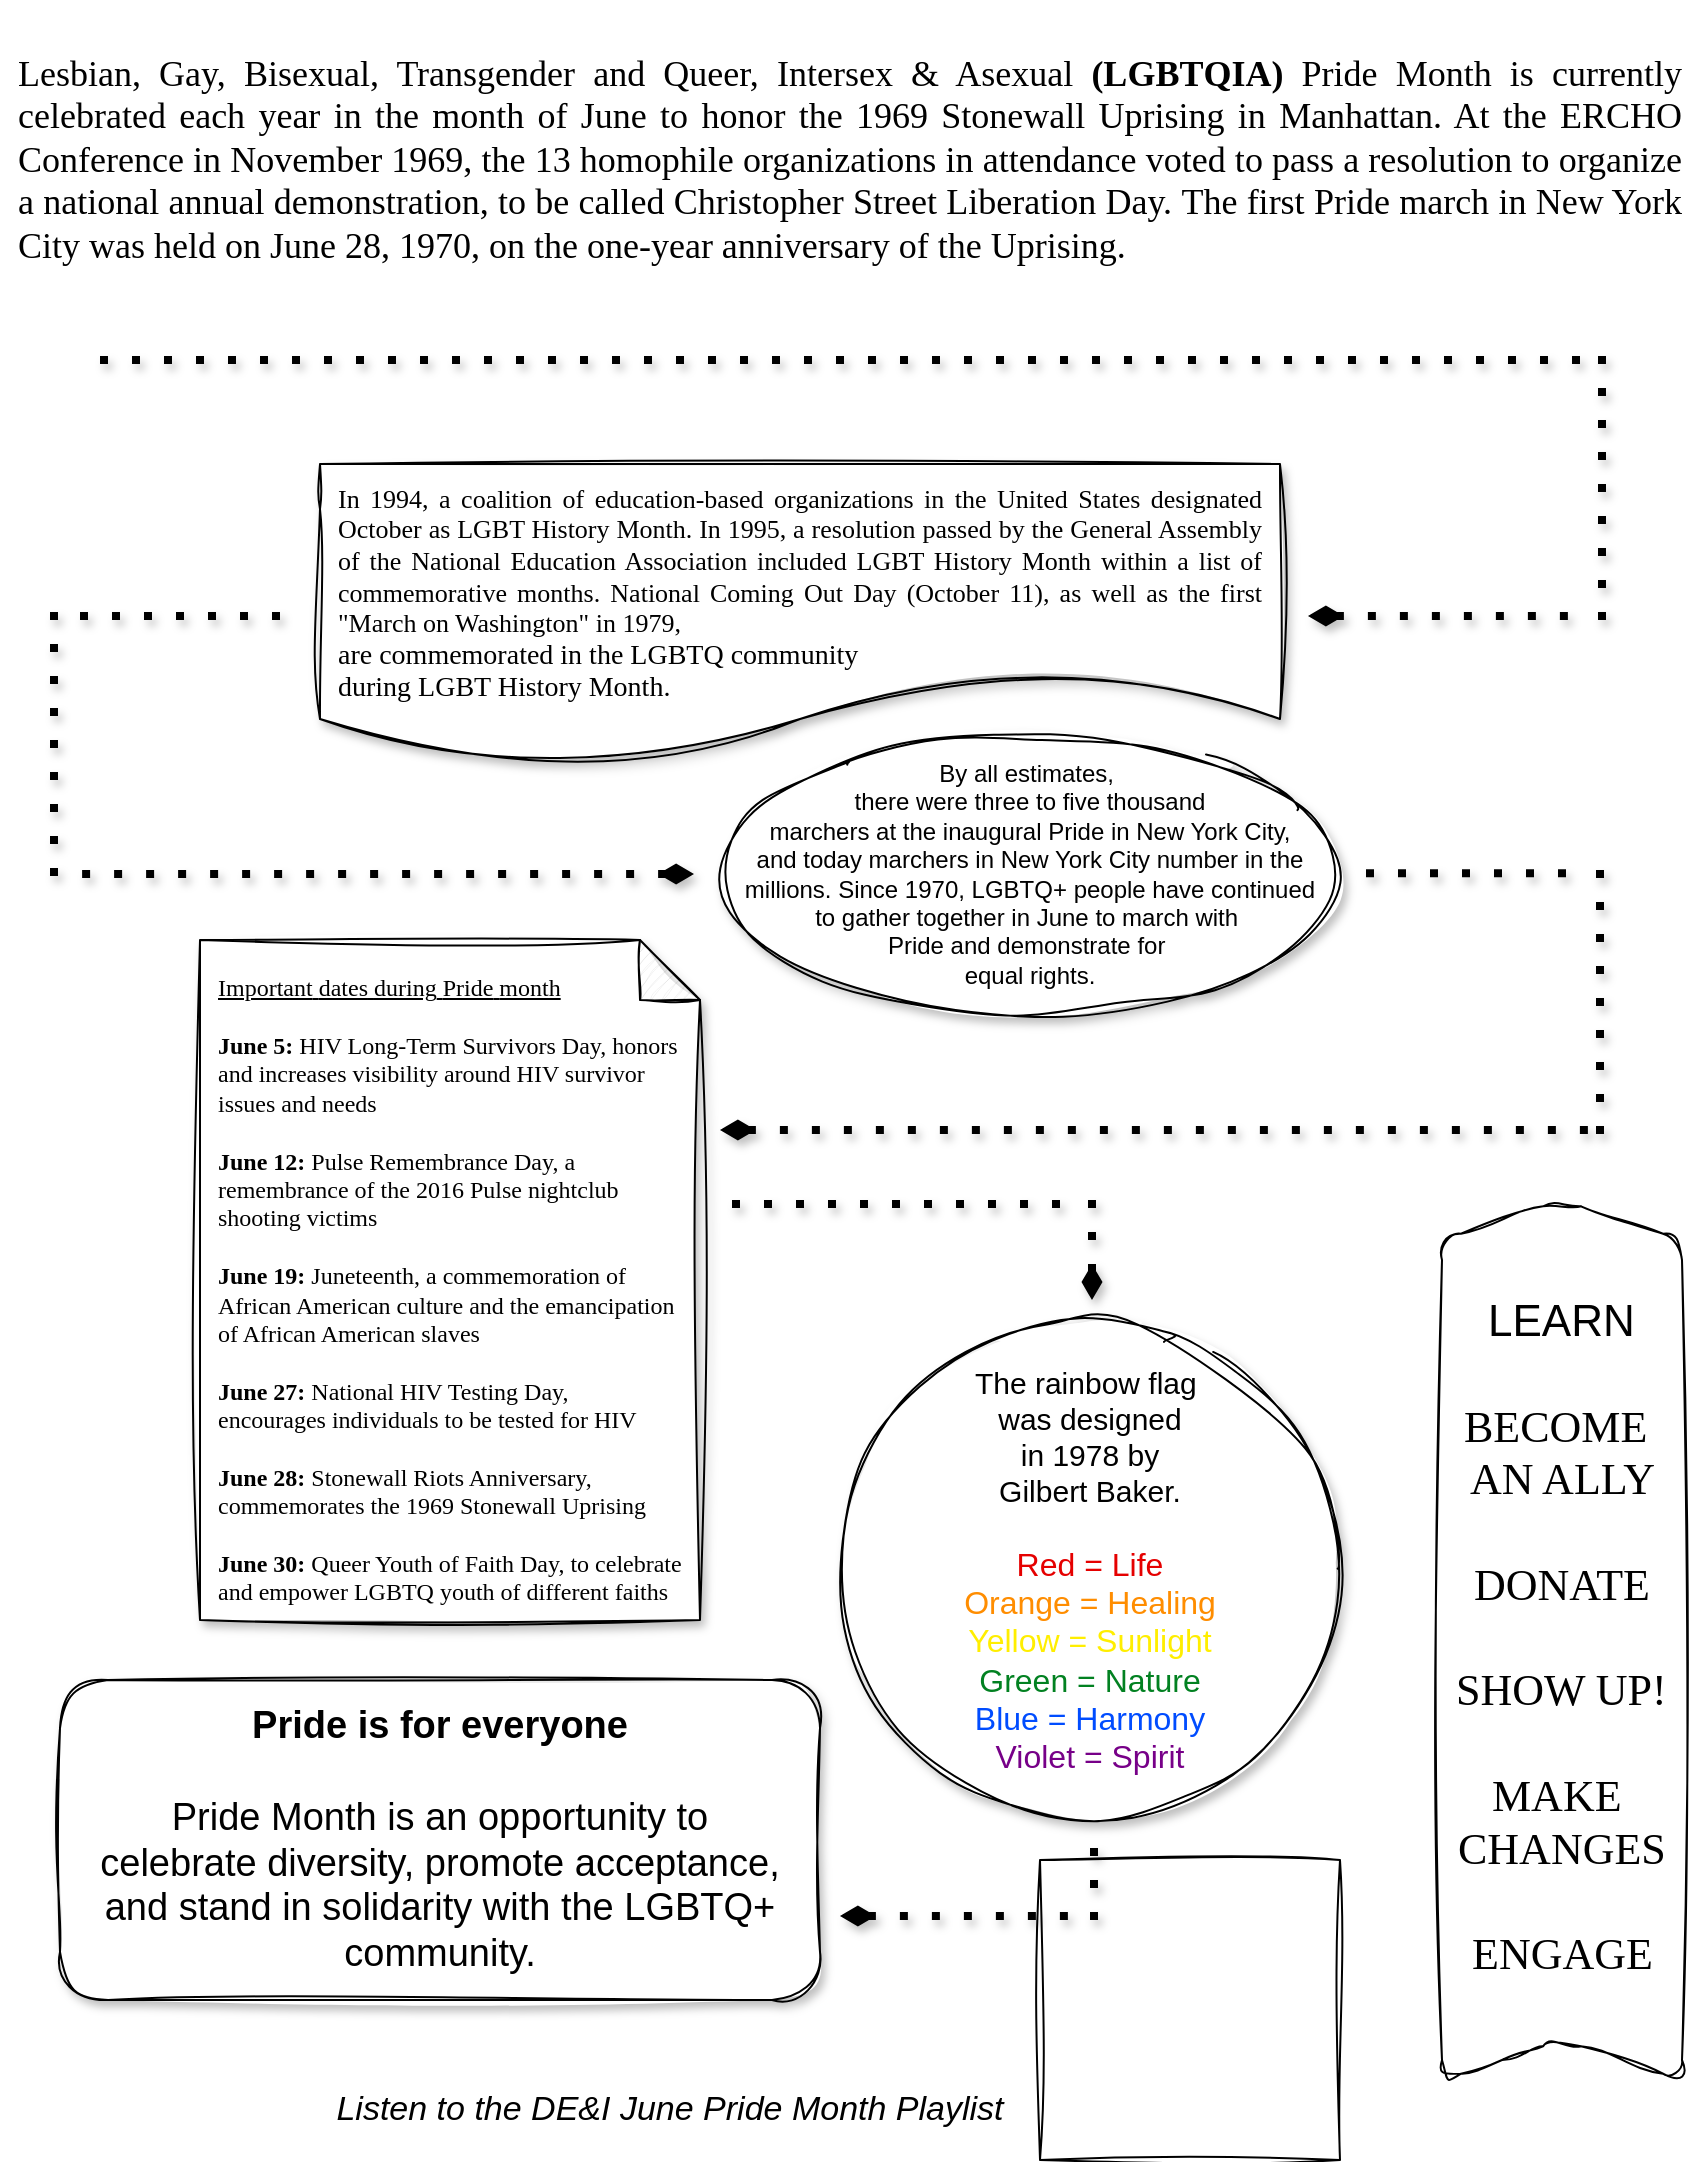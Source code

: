 <mxfile version="24.6.2" type="github">
  <diagram name="Page-1" id="uHh3shtCHyWxDmY_Cp5f">
    <mxGraphModel dx="3191" dy="1209" grid="1" gridSize="10" guides="1" tooltips="1" connect="1" arrows="1" fold="1" page="1" pageScale="1" pageWidth="850" pageHeight="1100" math="0" shadow="0">
      <root>
        <mxCell id="0" />
        <mxCell id="1" parent="0" />
        <mxCell id="DjwjksHMTlBEf1zUzT7C-1" value="&lt;div style=&quot;text-align: justify;&quot;&gt;&lt;span style=&quot;font-size: 18px; font-family: Verdana; caret-color: rgb(255, 0, 0); text-align: start;&quot;&gt;Lesbian, Gay, Bisexual, Transgender and Queer, Intersex &amp;amp; Asexual&lt;span style=&quot;&quot; class=&quot;Apple-converted-space&quot;&gt;&amp;nbsp;&lt;/span&gt;&lt;/span&gt;&lt;b style=&quot;font-size: 18px; font-family: Verdana; caret-color: rgb(255, 0, 0); text-align: start;&quot;&gt;(LGBTQIA)&lt;/b&gt;&lt;span style=&quot;font-size: 18px; font-family: Verdana; caret-color: rgb(255, 0, 0); text-align: start;&quot;&gt;&lt;span class=&quot;Apple-converted-space&quot;&gt;&amp;nbsp;&lt;/span&gt;Pride Month is currently celebrated each year in the month of June to honor the&lt;span class=&quot;Apple-converted-space&quot;&gt;&amp;nbsp;&lt;/span&gt;&lt;/span&gt;&lt;font face=&quot;Verdana&quot;&gt;&lt;span style=&quot;font-size: 18px; text-align: start;&quot;&gt;1969 Stonewall Uprising in Manhattan&lt;/span&gt;&lt;/font&gt;&lt;span style=&quot;font-size: 18px; font-family: Verdana; caret-color: rgb(255, 0, 0); text-align: start;&quot;&gt;. At the ERCHO Conference in November 1969, the 13 homophile organizations in attendance voted to pass a resolution to organize a national annual demonstration, to be called Christopher Street Liberation Day.&amp;nbsp;The first Pride march in New York City was held on June 28, 1970, on the one-year anniversary of the Uprising.&lt;/span&gt;&lt;/div&gt;" style="text;html=1;align=center;verticalAlign=middle;whiteSpace=wrap;rounded=0;spacing=10;" vertex="1" parent="1">
          <mxGeometry width="850" height="160" as="geometry" />
        </mxCell>
        <mxCell id="DjwjksHMTlBEf1zUzT7C-2" value="" style="endArrow=none;dashed=1;html=1;dashPattern=1 3;strokeWidth=4;rounded=0;shadow=1;" edge="1" parent="1">
          <mxGeometry width="50" height="50" relative="1" as="geometry">
            <mxPoint x="50" y="180" as="sourcePoint" />
            <mxPoint x="800" y="180" as="targetPoint" />
          </mxGeometry>
        </mxCell>
        <mxCell id="DjwjksHMTlBEf1zUzT7C-3" value="" style="endArrow=none;dashed=1;html=1;dashPattern=1 3;strokeWidth=4;rounded=0;shadow=1;" edge="1" parent="1">
          <mxGeometry width="50" height="50" relative="1" as="geometry">
            <mxPoint x="801" y="310" as="sourcePoint" />
            <mxPoint x="801" y="170" as="targetPoint" />
          </mxGeometry>
        </mxCell>
        <mxCell id="DjwjksHMTlBEf1zUzT7C-4" value="" style="endArrow=none;dashed=1;html=1;dashPattern=1 3;strokeWidth=4;rounded=0;shadow=1;startArrow=diamondThin;startFill=1;" edge="1" parent="1">
          <mxGeometry width="50" height="50" relative="1" as="geometry">
            <mxPoint x="654" y="308" as="sourcePoint" />
            <mxPoint x="794" y="308" as="targetPoint" />
          </mxGeometry>
        </mxCell>
        <mxCell id="DjwjksHMTlBEf1zUzT7C-5" value="&lt;div style=&quot;text-align: justify; font-size: 13px; line-height: 120%;&quot;&gt;&lt;font face=&quot;Verdana&quot; style=&quot;font-size: 13px;&quot;&gt;&lt;span style=&quot;text-align: start; background-color: initial;&quot;&gt;&lt;font style=&quot;font-size: 13px;&quot;&gt;In 1994, a coalition of education-based organizations in the United States designated October as LGBT History Month. In 1995, a resolution passed by the General Assembly of the National Education Association included LGBT History Month within a list of commemorative months. National Coming Out Day&amp;nbsp;&lt;/font&gt;&lt;/span&gt;&lt;span style=&quot;background-color: initial; text-align: start;&quot;&gt;(October 11),&amp;nbsp;&lt;/span&gt;&lt;span style=&quot;background-color: initial; text-align: start;&quot;&gt;as well as the first &quot;March on Washington&quot; in 1979,&amp;nbsp;&lt;/span&gt;&lt;/font&gt;&lt;/div&gt;&lt;font face=&quot;XXYTlqU7NJRv6qRZ96kx&quot; style=&quot;&quot;&gt;&lt;div style=&quot;text-align: justify;&quot;&gt;&lt;span style=&quot;text-align: start; background-color: initial;&quot;&gt;&lt;font style=&quot;font-size: 14px;&quot;&gt;are commemorated in the LGBTQ community&lt;/font&gt;&lt;span style=&quot;font-size: 13px;&quot;&gt;&amp;nbsp;&lt;/span&gt;&lt;/span&gt;&lt;/div&gt;&lt;div style=&quot;text-align: justify;&quot;&gt;&lt;span style=&quot;text-align: start; background-color: initial;&quot;&gt;&lt;font style=&quot;font-size: 14px;&quot;&gt;during LGBT History Month.&lt;/font&gt;&lt;/span&gt;&lt;/div&gt;&lt;/font&gt;" style="shape=document;whiteSpace=wrap;html=1;boundedLbl=1;perimeterSpacing=0;spacing=10;spacingTop=25;shadow=1;sketch=1;curveFitting=1;jiggle=2;" vertex="1" parent="1">
          <mxGeometry x="160" y="232" width="480" height="150" as="geometry" />
        </mxCell>
        <mxCell id="DjwjksHMTlBEf1zUzT7C-6" value="" style="endArrow=none;dashed=1;html=1;dashPattern=1 3;strokeWidth=4;rounded=0;shadow=1;" edge="1" parent="1">
          <mxGeometry width="50" height="50" relative="1" as="geometry">
            <mxPoint x="40" y="308" as="sourcePoint" />
            <mxPoint x="150" y="308" as="targetPoint" />
          </mxGeometry>
        </mxCell>
        <mxCell id="DjwjksHMTlBEf1zUzT7C-7" value="" style="endArrow=none;dashed=1;html=1;dashPattern=1 3;strokeWidth=4;rounded=0;shadow=1;" edge="1" parent="1">
          <mxGeometry width="50" height="50" relative="1" as="geometry">
            <mxPoint x="27" y="438" as="sourcePoint" />
            <mxPoint x="27" y="298" as="targetPoint" />
          </mxGeometry>
        </mxCell>
        <mxCell id="DjwjksHMTlBEf1zUzT7C-8" value="" style="endArrow=none;dashed=1;html=1;dashPattern=1 3;strokeWidth=4;rounded=0;shadow=1;startArrow=diamondThin;startFill=1;" edge="1" parent="1">
          <mxGeometry width="50" height="50" relative="1" as="geometry">
            <mxPoint x="347" y="437" as="sourcePoint" />
            <mxPoint x="37" y="437" as="targetPoint" />
          </mxGeometry>
        </mxCell>
        <mxCell id="DjwjksHMTlBEf1zUzT7C-11" value="&lt;div style=&quot;&quot;&gt;&lt;span style=&quot;font-family: &amp;quot;Abadi Extra Light&amp;quot;, sans-serif; caret-color: rgb(56, 87, 35); background-color: initial;&quot;&gt;&lt;font style=&quot;font-size: 12px;&quot;&gt;By all estimates,&amp;nbsp;&lt;/font&gt;&lt;/span&gt;&lt;/div&gt;&lt;div style=&quot;&quot;&gt;&lt;span style=&quot;font-family: &amp;quot;Abadi Extra Light&amp;quot;, sans-serif; caret-color: rgb(56, 87, 35); background-color: initial;&quot;&gt;&lt;font style=&quot;font-size: 12px;&quot;&gt;there were three to five thousand&lt;/font&gt;&lt;/span&gt;&lt;/div&gt;&lt;div style=&quot;&quot;&gt;&lt;span style=&quot;font-family: &amp;quot;Abadi Extra Light&amp;quot;, sans-serif; caret-color: rgb(56, 87, 35); background-color: initial;&quot;&gt;&lt;font style=&quot;font-size: 12px;&quot;&gt;marchers at the inaugural Pride in New York City,&lt;/font&gt;&lt;/span&gt;&lt;/div&gt;&lt;div style=&quot;&quot;&gt;&lt;span style=&quot;font-family: &amp;quot;Abadi Extra Light&amp;quot;, sans-serif; caret-color: rgb(56, 87, 35); background-color: initial;&quot;&gt;&lt;font style=&quot;font-size: 12px;&quot;&gt;and today marchers in New York City number in the millions. Since 1970, LGBTQ+ people have continued&lt;/font&gt;&lt;/span&gt;&lt;/div&gt;&lt;div style=&quot;&quot;&gt;&lt;span style=&quot;font-family: &amp;quot;Abadi Extra Light&amp;quot;, sans-serif; caret-color: rgb(56, 87, 35); background-color: initial;&quot;&gt;&lt;font style=&quot;font-size: 12px;&quot;&gt;to gather together in June to march with&amp;nbsp;&lt;/font&gt;&lt;/span&gt;&lt;/div&gt;&lt;div style=&quot;&quot;&gt;&lt;span style=&quot;font-family: &amp;quot;Abadi Extra Light&amp;quot;, sans-serif; caret-color: rgb(56, 87, 35); background-color: initial;&quot;&gt;&lt;font style=&quot;font-size: 12px;&quot;&gt;Pride and demonstrate for&amp;nbsp;&lt;/font&gt;&lt;/span&gt;&lt;/div&gt;&lt;div style=&quot;&quot;&gt;&lt;span style=&quot;font-family: &amp;quot;Abadi Extra Light&amp;quot;, sans-serif; caret-color: rgb(56, 87, 35); background-color: initial;&quot;&gt;&lt;font style=&quot;font-size: 12px;&quot;&gt;equal rights.&lt;/font&gt;&lt;/span&gt;&lt;/div&gt;" style="ellipse;whiteSpace=wrap;html=1;shadow=1;align=center;spacingRight=0;spacingLeft=0;spacing=2;sketch=1;curveFitting=1;jiggle=2;" vertex="1" parent="1">
          <mxGeometry x="360" y="367" width="310" height="140" as="geometry" />
        </mxCell>
        <mxCell id="DjwjksHMTlBEf1zUzT7C-12" value="" style="endArrow=none;dashed=1;html=1;dashPattern=1 3;strokeWidth=4;rounded=0;shadow=1;" edge="1" parent="1">
          <mxGeometry width="50" height="50" relative="1" as="geometry">
            <mxPoint x="683" y="436.57" as="sourcePoint" />
            <mxPoint x="793" y="436.57" as="targetPoint" />
          </mxGeometry>
        </mxCell>
        <mxCell id="DjwjksHMTlBEf1zUzT7C-13" value="" style="endArrow=none;dashed=1;html=1;dashPattern=1 3;strokeWidth=4;rounded=0;shadow=1;" edge="1" parent="1">
          <mxGeometry width="50" height="50" relative="1" as="geometry">
            <mxPoint x="800" y="567" as="sourcePoint" />
            <mxPoint x="800" y="427" as="targetPoint" />
          </mxGeometry>
        </mxCell>
        <mxCell id="DjwjksHMTlBEf1zUzT7C-14" value="" style="endArrow=none;dashed=1;html=1;dashPattern=1 3;strokeWidth=4;rounded=0;shadow=1;startArrow=diamondThin;startFill=1;" edge="1" parent="1">
          <mxGeometry width="50" height="50" relative="1" as="geometry">
            <mxPoint x="360" y="565" as="sourcePoint" />
            <mxPoint x="794" y="565" as="targetPoint" />
          </mxGeometry>
        </mxCell>
        <mxCell id="DjwjksHMTlBEf1zUzT7C-16" value="&lt;p style=&quot;margin: 0in; caret-color: rgb(255, 255, 255); text-align: start; font-size: 12px;&quot; class=&quot;MsoNormal&quot;&gt;&lt;font face=&quot;Tahoma&quot; style=&quot;font-size: 12px;&quot;&gt;&lt;u style=&quot;font-size: 12px;&quot;&gt;&lt;span style=&quot;background-image: initial; background-position: initial; background-size: initial; background-repeat: initial; background-attachment: initial; background-origin: initial; background-clip: initial; font-size: 12px;&quot;&gt;Important&lt;/span&gt;&lt;span style=&quot;background-image: initial; background-position: initial; background-size: initial; background-repeat: initial; background-attachment: initial; background-origin: initial; background-clip: initial; font-size: 12px;&quot;&gt;&lt;span style=&quot;font-size: 12px;&quot; class=&quot;Apple-converted-space&quot;&gt;&amp;nbsp;&lt;/span&gt;&lt;/span&gt;&lt;span style=&quot;background-image: initial; background-position: initial; background-size: initial; background-repeat: initial; background-attachment: initial; background-origin: initial; background-clip: initial; font-size: 12px;&quot;&gt;dates&lt;span style=&quot;font-size: 12px;&quot; class=&quot;Apple-converted-space&quot;&gt;&amp;nbsp;&lt;/span&gt;&lt;/span&gt;&lt;span style=&quot;background-image: initial; background-position: initial; background-size: initial; background-repeat: initial; background-attachment: initial; background-origin: initial; background-clip: initial; font-size: 12px;&quot;&gt;during&lt;/span&gt;&lt;span style=&quot;background-image: initial; background-position: initial; background-size: initial; background-repeat: initial; background-attachment: initial; background-origin: initial; background-clip: initial; font-size: 12px;&quot;&gt;&lt;span style=&quot;font-size: 12px;&quot; class=&quot;Apple-converted-space&quot;&gt;&amp;nbsp;&lt;/span&gt;&lt;/span&gt;&lt;span style=&quot;background-image: initial; background-position: initial; background-size: initial; background-repeat: initial; background-attachment: initial; background-origin: initial; background-clip: initial; font-size: 12px;&quot;&gt;Pride&lt;/span&gt;&lt;span style=&quot;background-image: initial; background-position: initial; background-size: initial; background-repeat: initial; background-attachment: initial; background-origin: initial; background-clip: initial; font-size: 12px;&quot;&gt;&lt;span style=&quot;font-size: 12px;&quot; class=&quot;Apple-converted-space&quot;&gt;&amp;nbsp;&lt;/span&gt;&lt;/span&gt;&lt;/u&gt;&lt;span style=&quot;background-image: initial; background-position: initial; background-size: initial; background-repeat: initial; background-attachment: initial; background-origin: initial; background-clip: initial; font-size: 12px;&quot;&gt;&lt;u style=&quot;font-size: 12px;&quot;&gt;month&lt;/u&gt;&lt;/span&gt;&lt;/font&gt;&lt;/p&gt;&lt;p style=&quot;margin: 0in; caret-color: rgb(255, 255, 255); text-align: start; font-size: 12px;&quot; class=&quot;MsoNormal&quot;&gt;&lt;font style=&quot;font-size: 12px;&quot;&gt;&lt;font style=&quot;font-size: 12px;&quot; face=&quot;itCq_KvsEVV_NXgD7fgR&quot;&gt;&lt;span style=&quot;background-image: initial; background-position: initial; background-size: initial; background-repeat: initial; background-attachment: initial; background-origin: initial; background-clip: initial; font-size: 12px;&quot;&gt;&lt;/span&gt;&lt;/font&gt;&lt;span style=&quot;background-image: initial; background-position: initial; background-size: initial; background-repeat: initial; background-attachment: initial; background-origin: initial; background-clip: initial; font-size: 12px;&quot;&gt;&lt;font style=&quot;font-size: 12px;&quot; face=&quot;itCq_KvsEVV_NXgD7fgR&quot;&gt;&lt;br style=&quot;font-size: 12px;&quot;&gt;&lt;span style=&quot;background-color: initial; font-size: 12px;&quot;&gt;&lt;b style=&quot;font-size: 12px;&quot;&gt;June 5:&lt;/b&gt; HIV Long-Term Survivors Day, honors and increases visibility around HIV survivor issues and needs&lt;/span&gt;&lt;/font&gt;&lt;/span&gt;&lt;/font&gt;&lt;/p&gt;&lt;p style=&quot;margin: 0in; caret-color: rgb(255, 255, 255); text-align: start; font-size: 12px;&quot; class=&quot;MsoNormal&quot;&gt;&lt;font style=&quot;font-size: 12px;&quot;&gt;&lt;span style=&quot;background-image: initial; background-position: initial; background-size: initial; background-repeat: initial; background-attachment: initial; background-origin: initial; background-clip: initial; font-size: 12px;&quot;&gt;&lt;font style=&quot;font-size: 12px;&quot; face=&quot;itCq_KvsEVV_NXgD7fgR&quot;&gt;&lt;br style=&quot;font-size: 12px;&quot;&gt;&lt;span style=&quot;background-color: initial; font-size: 12px;&quot;&gt;&lt;b style=&quot;font-size: 12px;&quot;&gt;June 12:&lt;/b&gt; Pulse Remembrance Day, a remembrance of the 2016 Pulse nightclub shooting victims&lt;/span&gt;&lt;/font&gt;&lt;/span&gt;&lt;/font&gt;&lt;/p&gt;&lt;p style=&quot;margin: 0in; caret-color: rgb(255, 255, 255); text-align: start; font-size: 12px;&quot; class=&quot;MsoNormal&quot;&gt;&lt;font style=&quot;font-size: 12px;&quot;&gt;&lt;span style=&quot;background-image: initial; background-position: initial; background-size: initial; background-repeat: initial; background-attachment: initial; background-origin: initial; background-clip: initial; font-size: 12px;&quot;&gt;&lt;font style=&quot;font-size: 12px;&quot; face=&quot;itCq_KvsEVV_NXgD7fgR&quot;&gt;&lt;br style=&quot;font-size: 12px;&quot;&gt;&lt;span style=&quot;background-color: initial; font-size: 12px;&quot;&gt;&lt;b style=&quot;font-size: 12px;&quot;&gt;June 19:&lt;/b&gt; Juneteenth, a commemoration of African American culture and the emancipation of African American slaves&lt;/span&gt;&lt;/font&gt;&lt;/span&gt;&lt;/font&gt;&lt;/p&gt;&lt;p style=&quot;margin: 0in; caret-color: rgb(255, 255, 255); text-align: start; font-size: 12px;&quot; class=&quot;MsoNormal&quot;&gt;&lt;font style=&quot;font-size: 12px;&quot;&gt;&lt;span style=&quot;background-image: initial; background-position: initial; background-size: initial; background-repeat: initial; background-attachment: initial; background-origin: initial; background-clip: initial; font-size: 12px;&quot;&gt;&lt;font style=&quot;font-size: 12px;&quot; face=&quot;itCq_KvsEVV_NXgD7fgR&quot;&gt;&lt;br style=&quot;font-size: 12px;&quot;&gt;&lt;span style=&quot;background-color: initial; font-size: 12px;&quot;&gt;&lt;b style=&quot;font-size: 12px;&quot;&gt;June 27:&lt;/b&gt; National HIV Testing Day, encourages individuals to be tested for HIV&lt;/span&gt;&lt;/font&gt;&lt;/span&gt;&lt;/font&gt;&lt;/p&gt;&lt;p style=&quot;margin: 0in; caret-color: rgb(255, 255, 255); text-align: start; font-size: 12px;&quot; class=&quot;MsoNormal&quot;&gt;&lt;font style=&quot;font-size: 12px;&quot;&gt;&lt;span style=&quot;background-image: initial; background-position: initial; background-size: initial; background-repeat: initial; background-attachment: initial; background-origin: initial; background-clip: initial; font-size: 12px;&quot;&gt;&lt;font style=&quot;font-size: 12px;&quot; face=&quot;itCq_KvsEVV_NXgD7fgR&quot;&gt;&lt;br style=&quot;font-size: 12px;&quot;&gt;&lt;span style=&quot;background-color: initial; font-size: 12px;&quot;&gt;&lt;b style=&quot;font-size: 12px;&quot;&gt;June 28:&lt;/b&gt; Stonewall Riots Anniversary, commemorates the 1969 Stonewall Uprising&lt;/span&gt;&lt;/font&gt;&lt;/span&gt;&lt;/font&gt;&lt;/p&gt;&lt;p style=&quot;margin: 0in; caret-color: rgb(255, 255, 255); text-align: start; font-size: 12px;&quot; class=&quot;MsoNormal&quot;&gt;&lt;font style=&quot;font-size: 12px;&quot;&gt;&lt;span style=&quot;background-image: initial; background-position: initial; background-size: initial; background-repeat: initial; background-attachment: initial; background-origin: initial; background-clip: initial; font-size: 12px;&quot;&gt;&lt;font style=&quot;font-size: 12px;&quot; face=&quot;itCq_KvsEVV_NXgD7fgR&quot;&gt;&lt;br style=&quot;font-size: 12px;&quot;&gt;&lt;span style=&quot;background-color: initial; font-size: 12px;&quot;&gt;&lt;b style=&quot;font-size: 12px;&quot;&gt;June 30:&lt;/b&gt; Queer Youth of Faith Day, to celebrate and empower LGBTQ youth of different faiths&lt;/span&gt;&lt;/font&gt;&lt;font style=&quot;font-size: 12px;&quot; face=&quot;Amasis MT Pro Black, serif&quot;&gt;&lt;br style=&quot;font-size: 12px;&quot;&gt;&lt;/font&gt;&lt;/span&gt;&lt;/font&gt;&lt;/p&gt;" style="shape=note;whiteSpace=wrap;html=1;backgroundOutline=1;darkOpacity=0.05;shadow=1;sketch=1;curveFitting=1;jiggle=2;fontSize=12;spacing=10;spacingTop=10;spacingBottom=0;" vertex="1" parent="1">
          <mxGeometry x="100" y="470" width="250" height="340" as="geometry" />
        </mxCell>
        <mxCell id="DjwjksHMTlBEf1zUzT7C-17" value="" style="endArrow=none;dashed=1;html=1;dashPattern=1 3;strokeWidth=4;rounded=0;shadow=1;startArrow=none;startFill=0;" edge="1" parent="1">
          <mxGeometry width="50" height="50" relative="1" as="geometry">
            <mxPoint x="530" y="602" as="sourcePoint" />
            <mxPoint x="358" y="602" as="targetPoint" />
          </mxGeometry>
        </mxCell>
        <mxCell id="DjwjksHMTlBEf1zUzT7C-18" value="" style="endArrow=none;dashed=1;html=1;dashPattern=1 3;strokeWidth=4;rounded=0;shadow=1;startArrow=diamondThin;startFill=1;" edge="1" parent="1">
          <mxGeometry width="50" height="50" relative="1" as="geometry">
            <mxPoint x="546" y="650" as="sourcePoint" />
            <mxPoint x="546" y="592" as="targetPoint" />
          </mxGeometry>
        </mxCell>
        <mxCell id="DjwjksHMTlBEf1zUzT7C-20" value="&lt;font face=&quot;Helvetica&quot; style=&quot;font-size: 22px;&quot;&gt;LEARN&lt;/font&gt;&lt;div style=&quot;font-size: 22px;&quot;&gt;&lt;font face=&quot;hRjtk6ggDxWF4r60wxR5&quot; style=&quot;font-size: 22px;&quot;&gt;&lt;br&gt;&lt;/font&gt;&lt;div style=&quot;&quot;&gt;&lt;font face=&quot;hRjtk6ggDxWF4r60wxR5&quot; style=&quot;font-size: 22px;&quot;&gt;BECOME&amp;nbsp;&lt;/font&gt;&lt;/div&gt;&lt;div style=&quot;&quot;&gt;&lt;font face=&quot;hRjtk6ggDxWF4r60wxR5&quot; style=&quot;font-size: 22px;&quot;&gt;AN ALLY&lt;/font&gt;&lt;/div&gt;&lt;div style=&quot;&quot;&gt;&lt;font face=&quot;hRjtk6ggDxWF4r60wxR5&quot; style=&quot;font-size: 22px;&quot;&gt;&lt;br&gt;&lt;/font&gt;&lt;/div&gt;&lt;div style=&quot;&quot;&gt;&lt;font face=&quot;hRjtk6ggDxWF4r60wxR5&quot; style=&quot;font-size: 22px;&quot;&gt;DONATE&lt;/font&gt;&lt;/div&gt;&lt;div style=&quot;&quot;&gt;&lt;font face=&quot;hRjtk6ggDxWF4r60wxR5&quot; style=&quot;font-size: 22px;&quot;&gt;&lt;br&gt;&lt;/font&gt;&lt;/div&gt;&lt;div style=&quot;&quot;&gt;&lt;font face=&quot;hRjtk6ggDxWF4r60wxR5&quot; style=&quot;font-size: 22px;&quot;&gt;SHOW UP!&lt;/font&gt;&lt;/div&gt;&lt;div style=&quot;&quot;&gt;&lt;font face=&quot;hRjtk6ggDxWF4r60wxR5&quot; style=&quot;font-size: 22px;&quot;&gt;&lt;br&gt;&lt;/font&gt;&lt;/div&gt;&lt;div style=&quot;&quot;&gt;&lt;font face=&quot;hRjtk6ggDxWF4r60wxR5&quot; style=&quot;font-size: 22px;&quot;&gt;MAKE&amp;nbsp;&lt;/font&gt;&lt;/div&gt;&lt;div style=&quot;&quot;&gt;&lt;font face=&quot;hRjtk6ggDxWF4r60wxR5&quot; style=&quot;font-size: 22px;&quot;&gt;CHANGES&lt;/font&gt;&lt;/div&gt;&lt;div style=&quot;&quot;&gt;&lt;font face=&quot;hRjtk6ggDxWF4r60wxR5&quot; style=&quot;font-size: 22px;&quot;&gt;&lt;br&gt;&lt;/font&gt;&lt;/div&gt;&lt;div style=&quot;&quot;&gt;&lt;font face=&quot;hRjtk6ggDxWF4r60wxR5&quot; style=&quot;font-size: 22px;&quot;&gt;ENGAGE&lt;/font&gt;&lt;/div&gt;&lt;/div&gt;" style="shape=step;perimeter=stepPerimeter;whiteSpace=wrap;html=1;fixedSize=1;rotation=-90;textDirection=vertical-rl;rounded=1;shadow=0;sketch=1;curveFitting=1;jiggle=2;" vertex="1" parent="1">
          <mxGeometry x="561" y="760" width="440" height="120" as="geometry" />
        </mxCell>
        <mxCell id="DjwjksHMTlBEf1zUzT7C-21" value="&lt;font style=&quot;font-size: 15px;&quot;&gt;The rainbow flag&amp;nbsp;&lt;/font&gt;&lt;div&gt;&lt;font style=&quot;font-size: 15px;&quot;&gt;was designed&lt;/font&gt;&lt;div style=&quot;font-size: 15px;&quot;&gt;&lt;font style=&quot;font-size: 15px;&quot;&gt;&amp;nbsp;in 1978 by&amp;nbsp;&lt;/font&gt;&lt;/div&gt;&lt;div style=&quot;font-size: 15px;&quot;&gt;&lt;font style=&quot;font-size: 15px;&quot;&gt;Gilbert Baker.&lt;/font&gt;&lt;/div&gt;&lt;div style=&quot;font-size: 15px;&quot;&gt;&lt;font style=&quot;font-size: 15px;&quot;&gt;&lt;br&gt;&lt;/font&gt;&lt;/div&gt;&lt;div style=&quot;font-size: 16px;&quot;&gt;&lt;font color=&quot;#e50000&quot; style=&quot;font-size: 16px;&quot;&gt;Red = Life&lt;/font&gt;&lt;/div&gt;&lt;div style=&quot;font-size: 16px;&quot;&gt;&lt;font color=&quot;#ff8d00&quot; style=&quot;font-size: 16px;&quot;&gt;Orange = Healing&lt;/font&gt;&lt;/div&gt;&lt;div style=&quot;font-size: 16px;&quot;&gt;&lt;font color=&quot;#ffee00&quot; style=&quot;font-size: 16px;&quot;&gt;Yellow = Sunlight&lt;/font&gt;&lt;/div&gt;&lt;div style=&quot;font-size: 16px;&quot;&gt;&lt;font color=&quot;#028121&quot; style=&quot;font-size: 16px;&quot;&gt;Green = Nature&lt;/font&gt;&lt;/div&gt;&lt;div style=&quot;font-size: 16px;&quot;&gt;&lt;font color=&quot;#004cff&quot; style=&quot;font-size: 16px;&quot;&gt;Blue = Harmony&lt;/font&gt;&lt;/div&gt;&lt;div style=&quot;font-size: 16px;&quot;&gt;&lt;font color=&quot;#770088&quot; style=&quot;font-size: 16px;&quot;&gt;Violet = Spirit&lt;/font&gt;&lt;/div&gt;&lt;/div&gt;" style="ellipse;whiteSpace=wrap;html=1;aspect=fixed;sketch=1;curveFitting=1;jiggle=2;shadow=1;" vertex="1" parent="1">
          <mxGeometry x="420" y="660" width="250" height="250" as="geometry" />
        </mxCell>
        <mxCell id="DjwjksHMTlBEf1zUzT7C-22" value="&lt;font style=&quot;font-size: 19px;&quot;&gt;&lt;b style=&quot;&quot;&gt;Pride is for everyone&lt;/b&gt;&lt;/font&gt;&lt;div style=&quot;font-size: 19px;&quot;&gt;&lt;font style=&quot;font-size: 19px;&quot;&gt;&lt;b&gt;&lt;br&gt;&lt;/b&gt;&lt;/font&gt;&lt;/div&gt;&lt;div style=&quot;font-size: 19px;&quot;&gt;&lt;font style=&quot;font-size: 19px;&quot;&gt;&lt;span style=&quot;font-family: &amp;quot;DM Sans&amp;quot;, sans-serif;&quot;&gt;&lt;font style=&quot;font-size: 19px;&quot;&gt;Pride Month is an opportunity to celebrate diversity, promote acceptance, and stand in solidarity with the LGBTQ+ community.&lt;/font&gt;&lt;/span&gt;&lt;b style=&quot;font-size: 16px;&quot;&gt;&lt;br&gt;&lt;/b&gt;&lt;/font&gt;&lt;/div&gt;" style="rounded=1;whiteSpace=wrap;html=1;glass=0;sketch=1;curveFitting=1;jiggle=2;shadow=1;spacingLeft=15;spacingBottom=0;spacingRight=15;" vertex="1" parent="1">
          <mxGeometry x="30" y="840" width="380" height="160" as="geometry" />
        </mxCell>
        <mxCell id="DjwjksHMTlBEf1zUzT7C-23" value="" style="endArrow=none;dashed=1;html=1;dashPattern=1 3;strokeWidth=4;rounded=0;shadow=1;" edge="1" parent="1">
          <mxGeometry width="50" height="50" relative="1" as="geometry">
            <mxPoint x="547" y="960" as="sourcePoint" />
            <mxPoint x="547" y="920" as="targetPoint" />
          </mxGeometry>
        </mxCell>
        <mxCell id="DjwjksHMTlBEf1zUzT7C-24" value="" style="endArrow=none;dashed=1;html=1;dashPattern=1 3;strokeWidth=4;rounded=0;shadow=1;startArrow=diamondThin;startFill=1;" edge="1" parent="1">
          <mxGeometry width="50" height="50" relative="1" as="geometry">
            <mxPoint x="420" y="958" as="sourcePoint" />
            <mxPoint x="540" y="958" as="targetPoint" />
          </mxGeometry>
        </mxCell>
        <mxCell id="DjwjksHMTlBEf1zUzT7C-25" value="&lt;font style=&quot;font-size: 17px;&quot;&gt;Listen to the DE&amp;amp;I June Pride Month Playlist&lt;/font&gt;" style="text;html=1;align=center;verticalAlign=middle;whiteSpace=wrap;rounded=0;fontStyle=2;fontSize=17;" vertex="1" parent="1">
          <mxGeometry x="160" y="1030" width="350" height="49" as="geometry" />
        </mxCell>
        <mxCell id="DjwjksHMTlBEf1zUzT7C-26" value="" style="whiteSpace=wrap;html=1;aspect=fixed;rotation=0;sketch=1;curveFitting=1;jiggle=2;fillColor=none;" vertex="1" parent="1">
          <mxGeometry x="520" y="930" width="150" height="150" as="geometry" />
        </mxCell>
      </root>
    </mxGraphModel>
  </diagram>
</mxfile>
